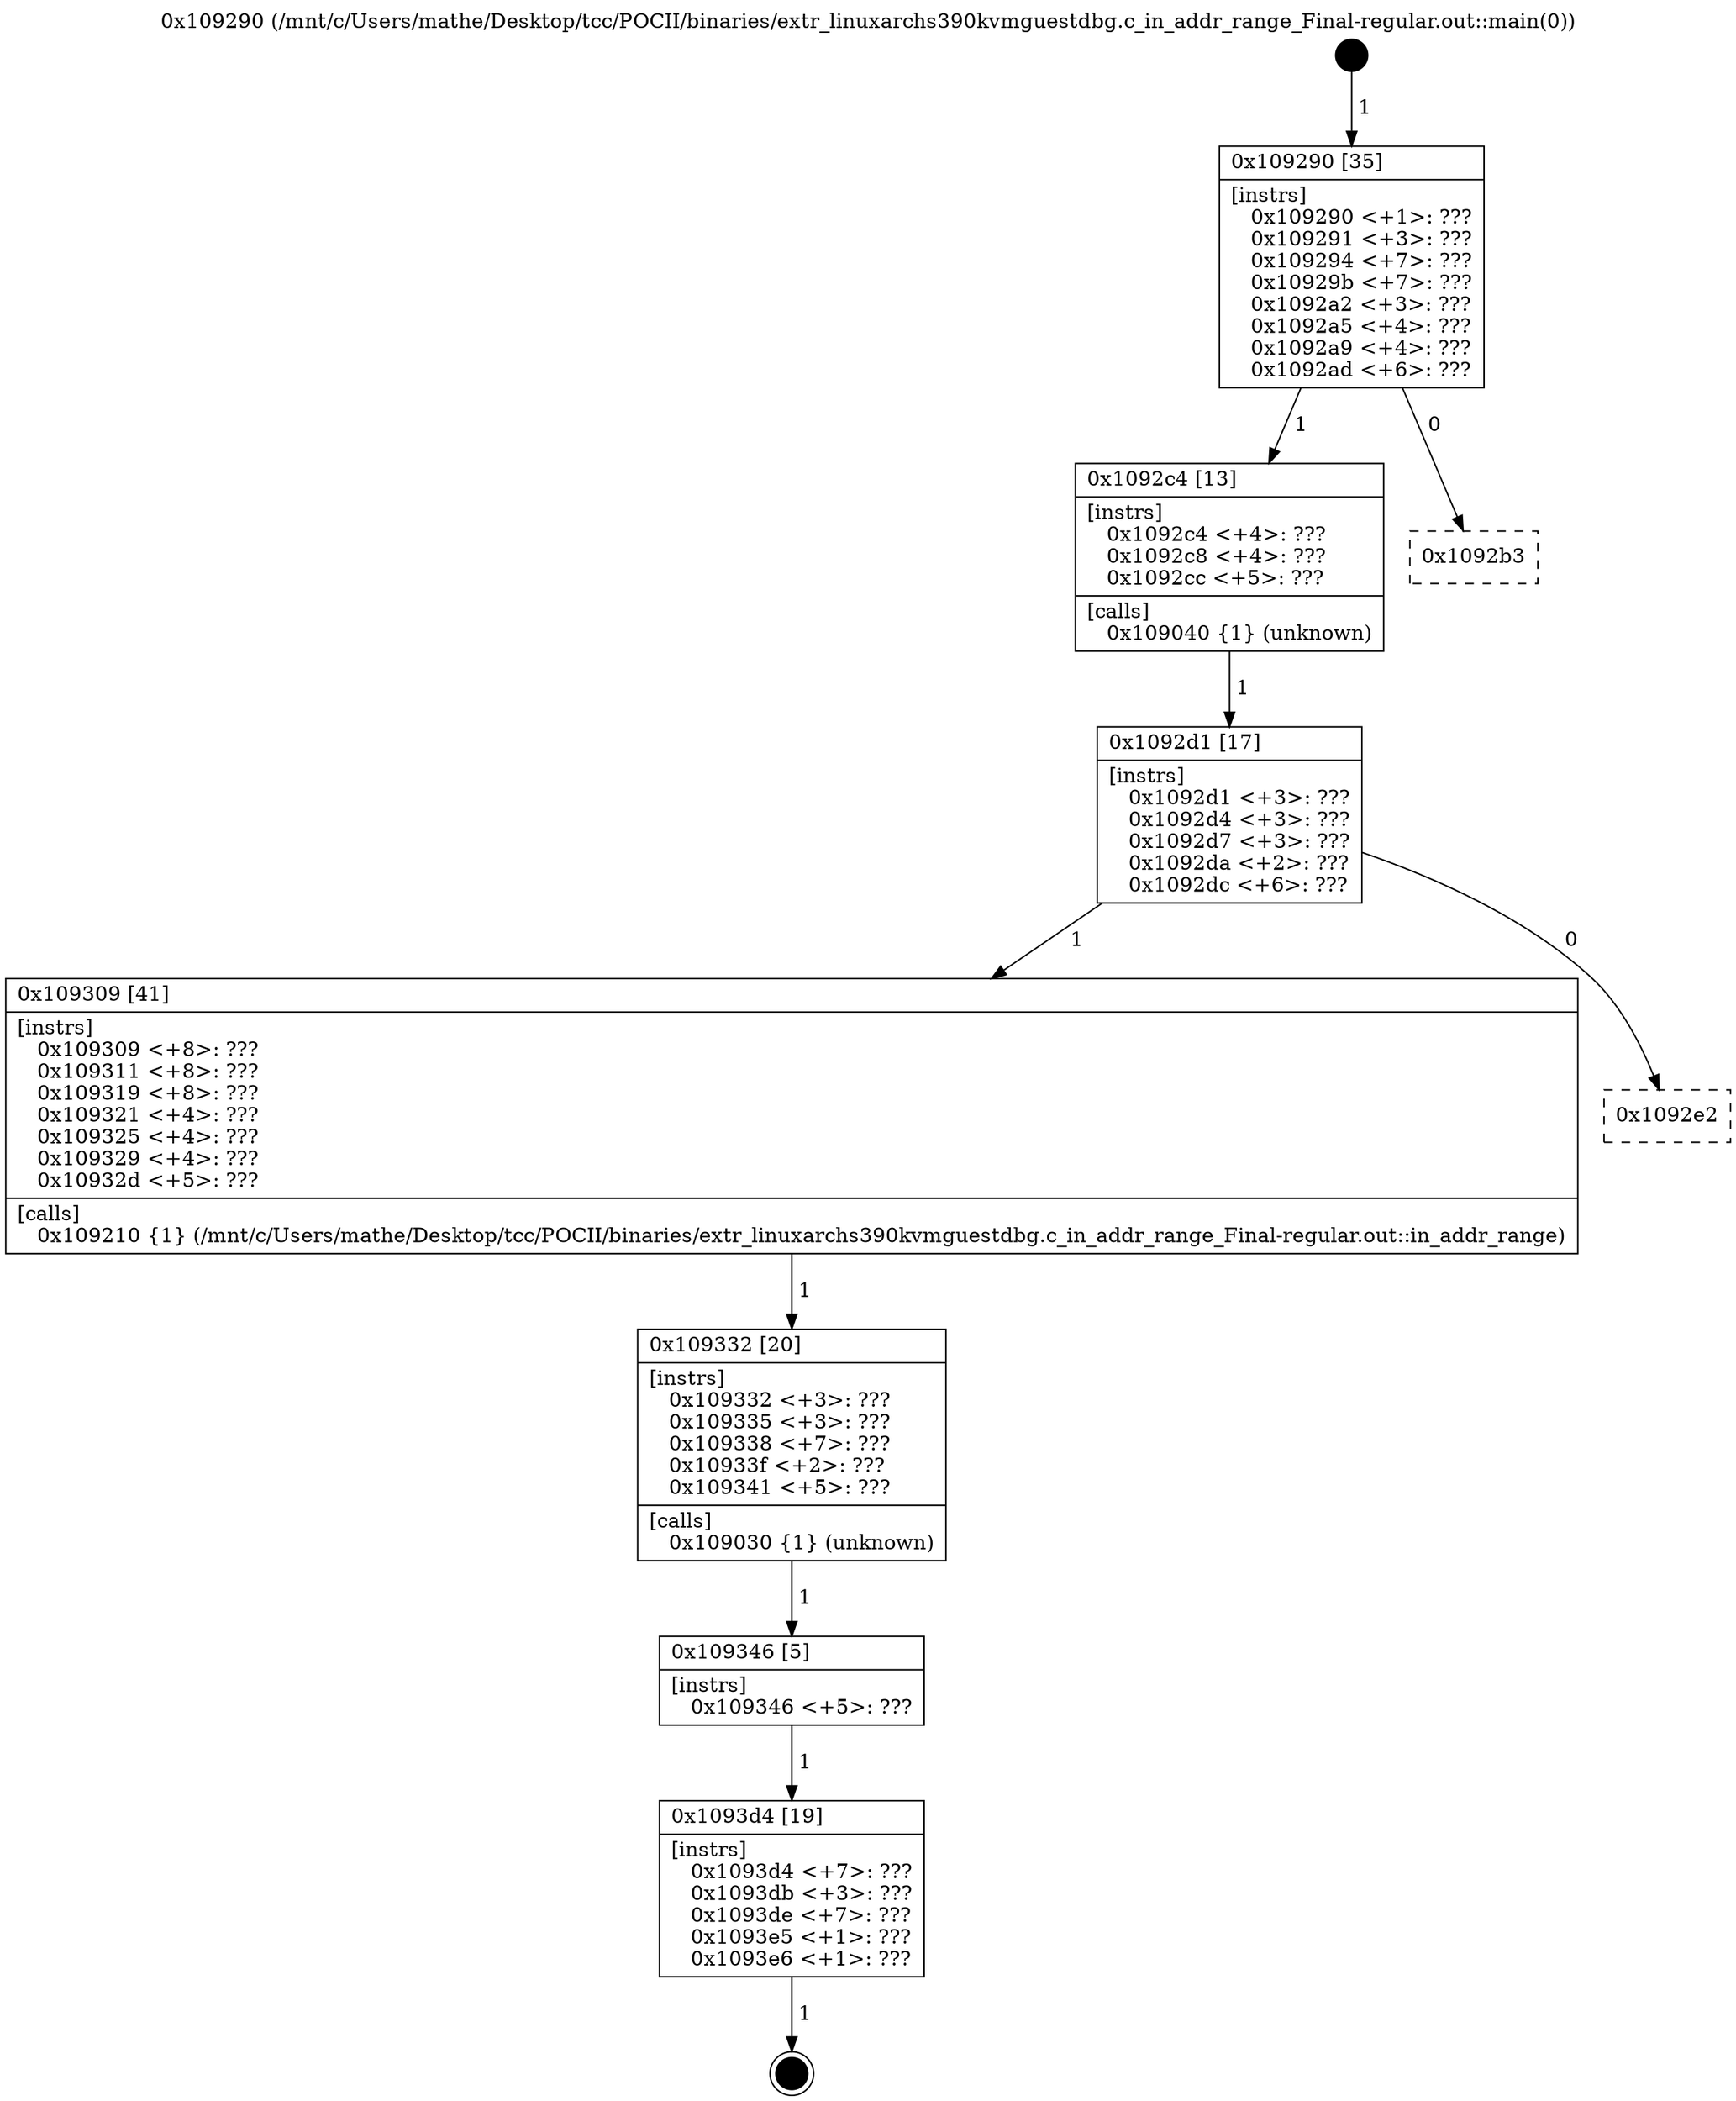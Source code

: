 digraph "0x109290" {
  label = "0x109290 (/mnt/c/Users/mathe/Desktop/tcc/POCII/binaries/extr_linuxarchs390kvmguestdbg.c_in_addr_range_Final-regular.out::main(0))"
  labelloc = "t"
  node[shape=record]

  Entry [label="",width=0.3,height=0.3,shape=circle,fillcolor=black,style=filled]
  "0x109290" [label="{
     0x109290 [35]\l
     | [instrs]\l
     &nbsp;&nbsp;0x109290 \<+1\>: ???\l
     &nbsp;&nbsp;0x109291 \<+3\>: ???\l
     &nbsp;&nbsp;0x109294 \<+7\>: ???\l
     &nbsp;&nbsp;0x10929b \<+7\>: ???\l
     &nbsp;&nbsp;0x1092a2 \<+3\>: ???\l
     &nbsp;&nbsp;0x1092a5 \<+4\>: ???\l
     &nbsp;&nbsp;0x1092a9 \<+4\>: ???\l
     &nbsp;&nbsp;0x1092ad \<+6\>: ???\l
  }"]
  "0x1092c4" [label="{
     0x1092c4 [13]\l
     | [instrs]\l
     &nbsp;&nbsp;0x1092c4 \<+4\>: ???\l
     &nbsp;&nbsp;0x1092c8 \<+4\>: ???\l
     &nbsp;&nbsp;0x1092cc \<+5\>: ???\l
     | [calls]\l
     &nbsp;&nbsp;0x109040 \{1\} (unknown)\l
  }"]
  "0x1092b3" [label="{
     0x1092b3\l
  }", style=dashed]
  "0x1092d1" [label="{
     0x1092d1 [17]\l
     | [instrs]\l
     &nbsp;&nbsp;0x1092d1 \<+3\>: ???\l
     &nbsp;&nbsp;0x1092d4 \<+3\>: ???\l
     &nbsp;&nbsp;0x1092d7 \<+3\>: ???\l
     &nbsp;&nbsp;0x1092da \<+2\>: ???\l
     &nbsp;&nbsp;0x1092dc \<+6\>: ???\l
  }"]
  "0x109309" [label="{
     0x109309 [41]\l
     | [instrs]\l
     &nbsp;&nbsp;0x109309 \<+8\>: ???\l
     &nbsp;&nbsp;0x109311 \<+8\>: ???\l
     &nbsp;&nbsp;0x109319 \<+8\>: ???\l
     &nbsp;&nbsp;0x109321 \<+4\>: ???\l
     &nbsp;&nbsp;0x109325 \<+4\>: ???\l
     &nbsp;&nbsp;0x109329 \<+4\>: ???\l
     &nbsp;&nbsp;0x10932d \<+5\>: ???\l
     | [calls]\l
     &nbsp;&nbsp;0x109210 \{1\} (/mnt/c/Users/mathe/Desktop/tcc/POCII/binaries/extr_linuxarchs390kvmguestdbg.c_in_addr_range_Final-regular.out::in_addr_range)\l
  }"]
  "0x1092e2" [label="{
     0x1092e2\l
  }", style=dashed]
  "0x109332" [label="{
     0x109332 [20]\l
     | [instrs]\l
     &nbsp;&nbsp;0x109332 \<+3\>: ???\l
     &nbsp;&nbsp;0x109335 \<+3\>: ???\l
     &nbsp;&nbsp;0x109338 \<+7\>: ???\l
     &nbsp;&nbsp;0x10933f \<+2\>: ???\l
     &nbsp;&nbsp;0x109341 \<+5\>: ???\l
     | [calls]\l
     &nbsp;&nbsp;0x109030 \{1\} (unknown)\l
  }"]
  "0x109346" [label="{
     0x109346 [5]\l
     | [instrs]\l
     &nbsp;&nbsp;0x109346 \<+5\>: ???\l
  }"]
  "0x1093d4" [label="{
     0x1093d4 [19]\l
     | [instrs]\l
     &nbsp;&nbsp;0x1093d4 \<+7\>: ???\l
     &nbsp;&nbsp;0x1093db \<+3\>: ???\l
     &nbsp;&nbsp;0x1093de \<+7\>: ???\l
     &nbsp;&nbsp;0x1093e5 \<+1\>: ???\l
     &nbsp;&nbsp;0x1093e6 \<+1\>: ???\l
  }"]
  Exit [label="",width=0.3,height=0.3,shape=circle,fillcolor=black,style=filled,peripheries=2]
  Entry -> "0x109290" [label=" 1"]
  "0x109290" -> "0x1092c4" [label=" 1"]
  "0x109290" -> "0x1092b3" [label=" 0"]
  "0x1092c4" -> "0x1092d1" [label=" 1"]
  "0x1092d1" -> "0x109309" [label=" 1"]
  "0x1092d1" -> "0x1092e2" [label=" 0"]
  "0x109309" -> "0x109332" [label=" 1"]
  "0x109332" -> "0x109346" [label=" 1"]
  "0x109346" -> "0x1093d4" [label=" 1"]
  "0x1093d4" -> Exit [label=" 1"]
}
